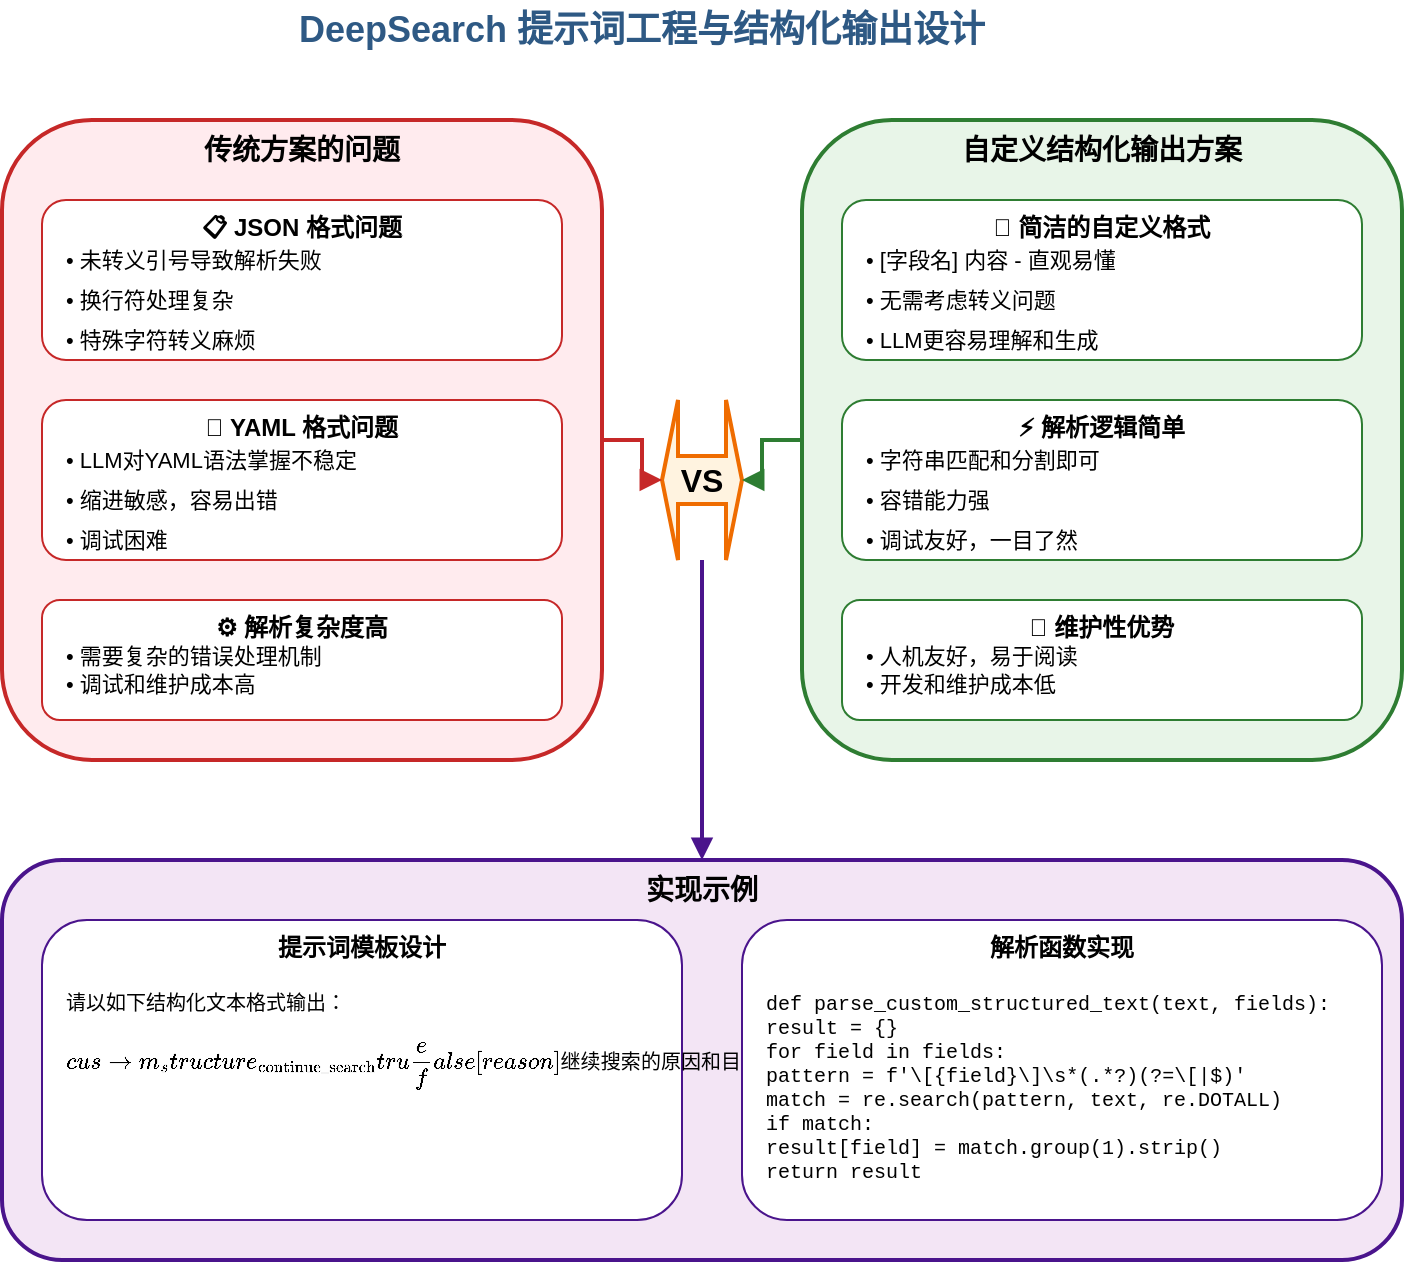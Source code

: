 <mxfile>
    <diagram name="提示词工程设计" id="prompt-engineering-design">
        <mxGraphModel dx="1358" dy="899" grid="1" gridSize="10" guides="1" tooltips="1" connect="1" arrows="1" fold="1" page="1" pageScale="1" pageWidth="1169" pageHeight="827" math="0" shadow="0">
            <root>
                <mxCell id="0"/>
                <mxCell id="1" parent="0"/>
                <mxCell id="title" value="DeepSearch 提示词工程与结构化输出设计" style="text;html=1;strokeColor=none;fillColor=none;align=center;verticalAlign=middle;whiteSpace=wrap;rounded=0;fontSize=18;fontStyle=1;fontColor=#2E5984;" parent="1" vertex="1">
                    <mxGeometry x="200" y="20" width="400" height="30" as="geometry"/>
                </mxCell>
                <mxCell id="traditional_problems" value="传统方案的问题" style="rounded=1;whiteSpace=wrap;html=1;fillColor=#FFEBEE;strokeColor=#C62828;strokeWidth=2;verticalAlign=top;fontStyle=1;fontSize=14;" parent="1" vertex="1">
                    <mxGeometry x="80" y="80" width="300" height="320" as="geometry"/>
                </mxCell>
                <mxCell id="json_problems" value="📋 JSON 格式问题" style="rounded=1;whiteSpace=wrap;html=1;fillColor=#FFFFFF;strokeColor=#C62828;strokeWidth=1;verticalAlign=top;fontStyle=1;" parent="1" vertex="1">
                    <mxGeometry x="100" y="120" width="260" height="80" as="geometry"/>
                </mxCell>
                <mxCell id="json_issue1" value="• 未转义引号导致解析失败" style="text;html=1;strokeColor=none;fillColor=none;align=left;verticalAlign=middle;whiteSpace=wrap;rounded=0;fontSize=11;" parent="1" vertex="1">
                    <mxGeometry x="110" y="140" width="240" height="20" as="geometry"/>
                </mxCell>
                <mxCell id="json_issue2" value="• 换行符处理复杂" style="text;html=1;strokeColor=none;fillColor=none;align=left;verticalAlign=middle;whiteSpace=wrap;rounded=0;fontSize=11;" parent="1" vertex="1">
                    <mxGeometry x="110" y="160" width="240" height="20" as="geometry"/>
                </mxCell>
                <mxCell id="json_issue3" value="• 特殊字符转义麻烦" style="text;html=1;strokeColor=none;fillColor=none;align=left;verticalAlign=middle;whiteSpace=wrap;rounded=0;fontSize=11;" parent="1" vertex="1">
                    <mxGeometry x="110" y="180" width="240" height="20" as="geometry"/>
                </mxCell>
                <mxCell id="yaml_problems" value="📄 YAML 格式问题" style="rounded=1;whiteSpace=wrap;html=1;fillColor=#FFFFFF;strokeColor=#C62828;strokeWidth=1;verticalAlign=top;fontStyle=1;" parent="1" vertex="1">
                    <mxGeometry x="100" y="220" width="260" height="80" as="geometry"/>
                </mxCell>
                <mxCell id="yaml_issue1" value="• LLM对YAML语法掌握不稳定" style="text;html=1;strokeColor=none;fillColor=none;align=left;verticalAlign=middle;whiteSpace=wrap;rounded=0;fontSize=11;" parent="1" vertex="1">
                    <mxGeometry x="110" y="240" width="240" height="20" as="geometry"/>
                </mxCell>
                <mxCell id="yaml_issue2" value="• 缩进敏感，容易出错" style="text;html=1;strokeColor=none;fillColor=none;align=left;verticalAlign=middle;whiteSpace=wrap;rounded=0;fontSize=11;" parent="1" vertex="1">
                    <mxGeometry x="110" y="260" width="240" height="20" as="geometry"/>
                </mxCell>
                <mxCell id="yaml_issue3" value="• 调试困难" style="text;html=1;strokeColor=none;fillColor=none;align=left;verticalAlign=middle;whiteSpace=wrap;rounded=0;fontSize=11;" parent="1" vertex="1">
                    <mxGeometry x="110" y="280" width="240" height="20" as="geometry"/>
                </mxCell>
                <mxCell id="parsing_complexity" value="⚙️ 解析复杂度高" style="rounded=1;whiteSpace=wrap;html=1;fillColor=#FFFFFF;strokeColor=#C62828;strokeWidth=1;verticalAlign=top;fontStyle=1;" parent="1" vertex="1">
                    <mxGeometry x="100" y="320" width="260" height="60" as="geometry"/>
                </mxCell>
                <mxCell id="complexity_issue" value="• 需要复杂的错误处理机制&#xa;• 调试和维护成本高" style="text;html=1;strokeColor=none;fillColor=none;align=left;verticalAlign=middle;whiteSpace=wrap;rounded=0;fontSize=11;" parent="1" vertex="1">
                    <mxGeometry x="110" y="340" width="240" height="30" as="geometry"/>
                </mxCell>
                <mxCell id="custom_advantages" value="自定义结构化输出方案" style="rounded=1;whiteSpace=wrap;html=1;fillColor=#E8F5E8;strokeColor=#2E7D32;strokeWidth=2;verticalAlign=top;fontStyle=1;fontSize=14;" parent="1" vertex="1">
                    <mxGeometry x="480" y="80" width="300" height="320" as="geometry"/>
                </mxCell>
                <mxCell id="custom_format" value="📝 简洁的自定义格式" style="rounded=1;whiteSpace=wrap;html=1;fillColor=#FFFFFF;strokeColor=#2E7D32;strokeWidth=1;verticalAlign=top;fontStyle=1;" parent="1" vertex="1">
                    <mxGeometry x="500" y="120" width="260" height="80" as="geometry"/>
                </mxCell>
                <mxCell id="format_advantage1" value="• [字段名] 内容 - 直观易懂" style="text;html=1;strokeColor=none;fillColor=none;align=left;verticalAlign=middle;whiteSpace=wrap;rounded=0;fontSize=11;" parent="1" vertex="1">
                    <mxGeometry x="510" y="140" width="240" height="20" as="geometry"/>
                </mxCell>
                <mxCell id="format_advantage2" value="• 无需考虑转义问题" style="text;html=1;strokeColor=none;fillColor=none;align=left;verticalAlign=middle;whiteSpace=wrap;rounded=0;fontSize=11;" parent="1" vertex="1">
                    <mxGeometry x="510" y="160" width="240" height="20" as="geometry"/>
                </mxCell>
                <mxCell id="format_advantage3" value="• LLM更容易理解和生成" style="text;html=1;strokeColor=none;fillColor=none;align=left;verticalAlign=middle;whiteSpace=wrap;rounded=0;fontSize=11;" parent="1" vertex="1">
                    <mxGeometry x="510" y="180" width="240" height="20" as="geometry"/>
                </mxCell>
                <mxCell id="parsing_simple" value="⚡ 解析逻辑简单" style="rounded=1;whiteSpace=wrap;html=1;fillColor=#FFFFFF;strokeColor=#2E7D32;strokeWidth=1;verticalAlign=top;fontStyle=1;" parent="1" vertex="1">
                    <mxGeometry x="500" y="220" width="260" height="80" as="geometry"/>
                </mxCell>
                <mxCell id="parsing_advantage1" value="• 字符串匹配和分割即可" style="text;html=1;strokeColor=none;fillColor=none;align=left;verticalAlign=middle;whiteSpace=wrap;rounded=0;fontSize=11;" parent="1" vertex="1">
                    <mxGeometry x="510" y="240" width="240" height="20" as="geometry"/>
                </mxCell>
                <mxCell id="parsing_advantage2" value="• 容错能力强" style="text;html=1;strokeColor=none;fillColor=none;align=left;verticalAlign=middle;whiteSpace=wrap;rounded=0;fontSize=11;" parent="1" vertex="1">
                    <mxGeometry x="510" y="260" width="240" height="20" as="geometry"/>
                </mxCell>
                <mxCell id="parsing_advantage3" value="• 调试友好，一目了然" style="text;html=1;strokeColor=none;fillColor=none;align=left;verticalAlign=middle;whiteSpace=wrap;rounded=0;fontSize=11;" parent="1" vertex="1">
                    <mxGeometry x="510" y="280" width="240" height="20" as="geometry"/>
                </mxCell>
                <mxCell id="maintainability" value="🔧 维护性优势" style="rounded=1;whiteSpace=wrap;html=1;fillColor=#FFFFFF;strokeColor=#2E7D32;strokeWidth=1;verticalAlign=top;fontStyle=1;" parent="1" vertex="1">
                    <mxGeometry x="500" y="320" width="260" height="60" as="geometry"/>
                </mxCell>
                <mxCell id="maintain_advantage" value="• 人机友好，易于阅读&#xa;• 开发和维护成本低" style="text;html=1;strokeColor=none;fillColor=none;align=left;verticalAlign=middle;whiteSpace=wrap;rounded=0;fontSize=11;" parent="1" vertex="1">
                    <mxGeometry x="510" y="340" width="240" height="30" as="geometry"/>
                </mxCell>
                <mxCell id="vs_arrow" value="VS" style="shape=doubleArrow;whiteSpace=wrap;html=1;fillColor=#FFF3E0;strokeColor=#EF6C00;strokeWidth=2;fontStyle=1;fontSize=16;" parent="1" vertex="1">
                    <mxGeometry x="410" y="220" width="40" height="80" as="geometry"/>
                </mxCell>
                <mxCell id="implementation_example" value="实现示例" style="rounded=1;whiteSpace=wrap;html=1;fillColor=#F3E5F5;strokeColor=#4A148C;strokeWidth=2;verticalAlign=top;fontStyle=1;fontSize=14;" parent="1" vertex="1">
                    <mxGeometry x="80" y="450" width="700" height="200" as="geometry"/>
                </mxCell>
                <mxCell id="prompt_template" value="提示词模板设计" style="rounded=1;whiteSpace=wrap;html=1;fillColor=#FFFFFF;strokeColor=#4A148C;strokeWidth=1;verticalAlign=top;fontStyle=1;" parent="1" vertex="1">
                    <mxGeometry x="100" y="480" width="320" height="150" as="geometry"/>
                </mxCell>
                <mxCell id="template_content" value="请以如下结构化文本格式输出：&#xa;```custom_structure_text&#xa;[continue_search] true/false&#xa;[reason] 继续搜索的原因和目标&#xa;[search_inputs]&#xa;- 搜索输入1&#xa;- 搜索输入2&#xa;```" style="text;html=1;strokeColor=none;fillColor=none;align=left;verticalAlign=top;whiteSpace=wrap;rounded=0;fontSize=10;fontFamily=Courier New;" parent="1" vertex="1">
                    <mxGeometry x="110" y="510" width="300" height="110" as="geometry"/>
                </mxCell>
                <mxCell id="parsing_function" value="解析函数实现" style="rounded=1;whiteSpace=wrap;html=1;fillColor=#FFFFFF;strokeColor=#4A148C;strokeWidth=1;verticalAlign=top;fontStyle=1;" parent="1" vertex="1">
                    <mxGeometry x="450" y="480" width="320" height="150" as="geometry"/>
                </mxCell>
                <mxCell id="function_content" value="def parse_custom_structured_text(text, fields):&#xa;    result = {}&#xa;    for field in fields:&#xa;        pattern = f&#39;\\[{field}\\]\\s*(.*?)(?=\\[|$)&#39;&#xa;        match = re.search(pattern, text, re.DOTALL)&#xa;        if match:&#xa;            result[field] = match.group(1).strip()&#xa;    return result" style="text;html=1;strokeColor=none;fillColor=none;align=left;verticalAlign=top;whiteSpace=wrap;rounded=0;fontSize=10;fontFamily=Courier New;" parent="1" vertex="1">
                    <mxGeometry x="460" y="510" width="300" height="110" as="geometry"/>
                </mxCell>
                <mxCell id="arrow1" value="" style="edgeStyle=orthogonalEdgeStyle;rounded=0;orthogonalLoop=1;jettySize=auto;html=1;strokeWidth=2;strokeColor=#C62828;endArrow=block;endFill=1;" parent="1" source="traditional_problems" target="vs_arrow" edge="1">
                    <mxGeometry relative="1" as="geometry"/>
                </mxCell>
                <mxCell id="arrow2" value="" style="edgeStyle=orthogonalEdgeStyle;rounded=0;orthogonalLoop=1;jettySize=auto;html=1;strokeWidth=2;strokeColor=#2E7D32;endArrow=block;endFill=1;" parent="1" source="custom_advantages" target="vs_arrow" edge="1">
                    <mxGeometry relative="1" as="geometry"/>
                </mxCell>
                <mxCell id="arrow3" value="" style="edgeStyle=orthogonalEdgeStyle;rounded=0;orthogonalLoop=1;jettySize=auto;html=1;strokeWidth=2;strokeColor=#4A148C;endArrow=block;endFill=1;" parent="1" source="vs_arrow" target="implementation_example" edge="1">
                    <mxGeometry relative="1" as="geometry"/>
                </mxCell>
            </root>
        </mxGraphModel>
    </diagram>
</mxfile>